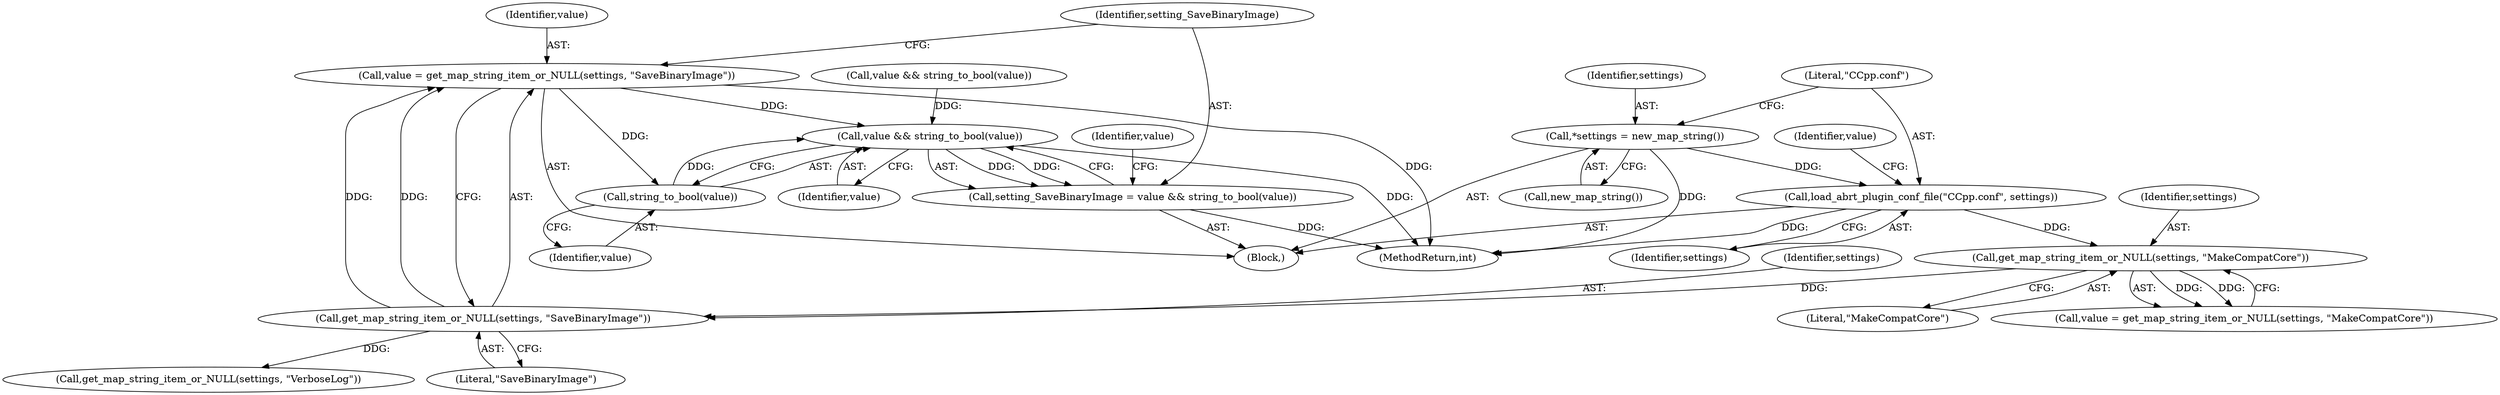 digraph "0_abrt_80408e9e24a1c10f85fd969e1853e0f192157f92_0@pointer" {
"1000228" [label="(Call,value = get_map_string_item_or_NULL(settings, \"SaveBinaryImage\"))"];
"1000230" [label="(Call,get_map_string_item_or_NULL(settings, \"SaveBinaryImage\"))"];
"1000219" [label="(Call,get_map_string_item_or_NULL(settings, \"MakeCompatCore\"))"];
"1000213" [label="(Call,load_abrt_plugin_conf_file(\"CCpp.conf\", settings))"];
"1000210" [label="(Call,*settings = new_map_string())"];
"1000235" [label="(Call,value && string_to_bool(value))"];
"1000233" [label="(Call,setting_SaveBinaryImage = value && string_to_bool(value))"];
"1000237" [label="(Call,string_to_bool(value))"];
"1000241" [label="(Call,get_map_string_item_or_NULL(settings, \"VerboseLog\"))"];
"1000237" [label="(Call,string_to_bool(value))"];
"1000211" [label="(Identifier,settings)"];
"1000215" [label="(Identifier,settings)"];
"1000224" [label="(Call,value && string_to_bool(value))"];
"1000219" [label="(Call,get_map_string_item_or_NULL(settings, \"MakeCompatCore\"))"];
"1000236" [label="(Identifier,value)"];
"1000232" [label="(Literal,\"SaveBinaryImage\")"];
"1000210" [label="(Call,*settings = new_map_string())"];
"1000228" [label="(Call,value = get_map_string_item_or_NULL(settings, \"SaveBinaryImage\"))"];
"1000230" [label="(Call,get_map_string_item_or_NULL(settings, \"SaveBinaryImage\"))"];
"1000217" [label="(Call,value = get_map_string_item_or_NULL(settings, \"MakeCompatCore\"))"];
"1000213" [label="(Call,load_abrt_plugin_conf_file(\"CCpp.conf\", settings))"];
"1000220" [label="(Identifier,settings)"];
"1000221" [label="(Literal,\"MakeCompatCore\")"];
"1000240" [label="(Identifier,value)"];
"1000229" [label="(Identifier,value)"];
"1000218" [label="(Identifier,value)"];
"1000234" [label="(Identifier,setting_SaveBinaryImage)"];
"1000238" [label="(Identifier,value)"];
"1000233" [label="(Call,setting_SaveBinaryImage = value && string_to_bool(value))"];
"1000208" [label="(Block,)"];
"1000231" [label="(Identifier,settings)"];
"1000214" [label="(Literal,\"CCpp.conf\")"];
"1000212" [label="(Call,new_map_string())"];
"1000235" [label="(Call,value && string_to_bool(value))"];
"1001168" [label="(MethodReturn,int)"];
"1000228" -> "1000208"  [label="AST: "];
"1000228" -> "1000230"  [label="CFG: "];
"1000229" -> "1000228"  [label="AST: "];
"1000230" -> "1000228"  [label="AST: "];
"1000234" -> "1000228"  [label="CFG: "];
"1000228" -> "1001168"  [label="DDG: "];
"1000230" -> "1000228"  [label="DDG: "];
"1000230" -> "1000228"  [label="DDG: "];
"1000228" -> "1000235"  [label="DDG: "];
"1000228" -> "1000237"  [label="DDG: "];
"1000230" -> "1000232"  [label="CFG: "];
"1000231" -> "1000230"  [label="AST: "];
"1000232" -> "1000230"  [label="AST: "];
"1000219" -> "1000230"  [label="DDG: "];
"1000230" -> "1000241"  [label="DDG: "];
"1000219" -> "1000217"  [label="AST: "];
"1000219" -> "1000221"  [label="CFG: "];
"1000220" -> "1000219"  [label="AST: "];
"1000221" -> "1000219"  [label="AST: "];
"1000217" -> "1000219"  [label="CFG: "];
"1000219" -> "1000217"  [label="DDG: "];
"1000219" -> "1000217"  [label="DDG: "];
"1000213" -> "1000219"  [label="DDG: "];
"1000213" -> "1000208"  [label="AST: "];
"1000213" -> "1000215"  [label="CFG: "];
"1000214" -> "1000213"  [label="AST: "];
"1000215" -> "1000213"  [label="AST: "];
"1000218" -> "1000213"  [label="CFG: "];
"1000213" -> "1001168"  [label="DDG: "];
"1000210" -> "1000213"  [label="DDG: "];
"1000210" -> "1000208"  [label="AST: "];
"1000210" -> "1000212"  [label="CFG: "];
"1000211" -> "1000210"  [label="AST: "];
"1000212" -> "1000210"  [label="AST: "];
"1000214" -> "1000210"  [label="CFG: "];
"1000210" -> "1001168"  [label="DDG: "];
"1000235" -> "1000233"  [label="AST: "];
"1000235" -> "1000236"  [label="CFG: "];
"1000235" -> "1000237"  [label="CFG: "];
"1000236" -> "1000235"  [label="AST: "];
"1000237" -> "1000235"  [label="AST: "];
"1000233" -> "1000235"  [label="CFG: "];
"1000235" -> "1001168"  [label="DDG: "];
"1000235" -> "1000233"  [label="DDG: "];
"1000235" -> "1000233"  [label="DDG: "];
"1000237" -> "1000235"  [label="DDG: "];
"1000224" -> "1000235"  [label="DDG: "];
"1000233" -> "1000208"  [label="AST: "];
"1000234" -> "1000233"  [label="AST: "];
"1000240" -> "1000233"  [label="CFG: "];
"1000233" -> "1001168"  [label="DDG: "];
"1000237" -> "1000238"  [label="CFG: "];
"1000238" -> "1000237"  [label="AST: "];
}
